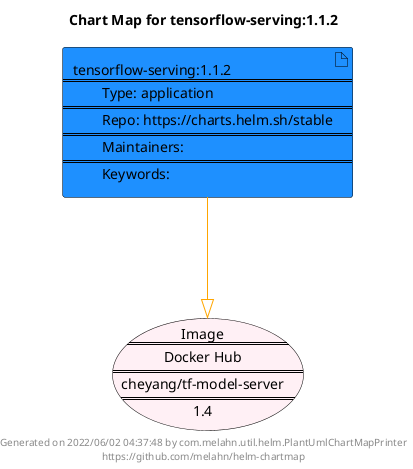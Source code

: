 @startuml
skinparam linetype ortho
skinparam backgroundColor white
skinparam usecaseBorderColor black
skinparam usecaseArrowColor LightSlateGray
skinparam artifactBorderColor black
skinparam artifactArrowColor LightSlateGray

title Chart Map for tensorflow-serving:1.1.2

'There is one referenced Helm Chart
artifact "tensorflow-serving:1.1.2\n====\n\tType: application\n====\n\tRepo: https://charts.helm.sh/stable\n====\n\tMaintainers: \n====\n\tKeywords: " as tensorflow_serving_1_1_2 #DodgerBlue

'There is one referenced Docker Image
usecase "Image\n====\nDocker Hub\n====\ncheyang/tf-model-server\n====\n1.4" as cheyang_tf_model_server_1_4 #LavenderBlush

'Chart Dependencies
tensorflow_serving_1_1_2--[#orange]-|>cheyang_tf_model_server_1_4

center footer Generated on 2022/06/02 04:37:48 by com.melahn.util.helm.PlantUmlChartMapPrinter\nhttps://github.com/melahn/helm-chartmap
@enduml
